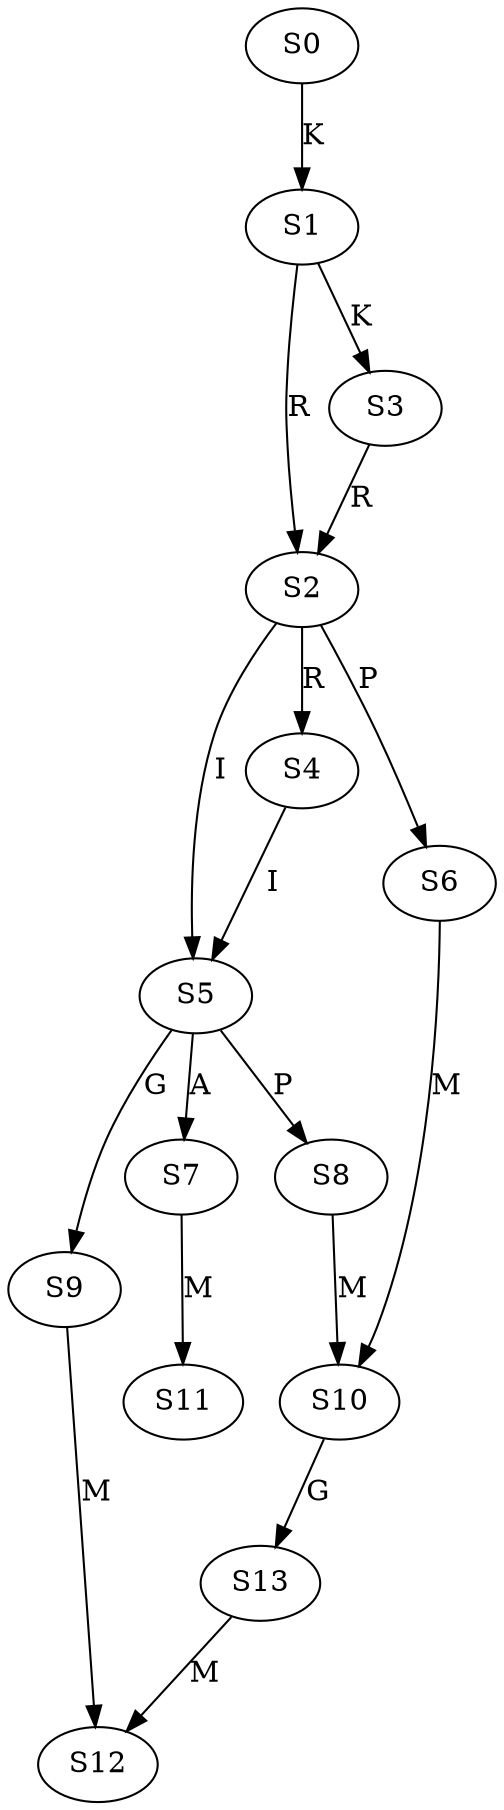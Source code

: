 strict digraph  {
	S0 -> S1 [ label = K ];
	S1 -> S2 [ label = R ];
	S1 -> S3 [ label = K ];
	S2 -> S4 [ label = R ];
	S2 -> S5 [ label = I ];
	S2 -> S6 [ label = P ];
	S3 -> S2 [ label = R ];
	S4 -> S5 [ label = I ];
	S5 -> S7 [ label = A ];
	S5 -> S8 [ label = P ];
	S5 -> S9 [ label = G ];
	S6 -> S10 [ label = M ];
	S7 -> S11 [ label = M ];
	S8 -> S10 [ label = M ];
	S9 -> S12 [ label = M ];
	S10 -> S13 [ label = G ];
	S13 -> S12 [ label = M ];
}
